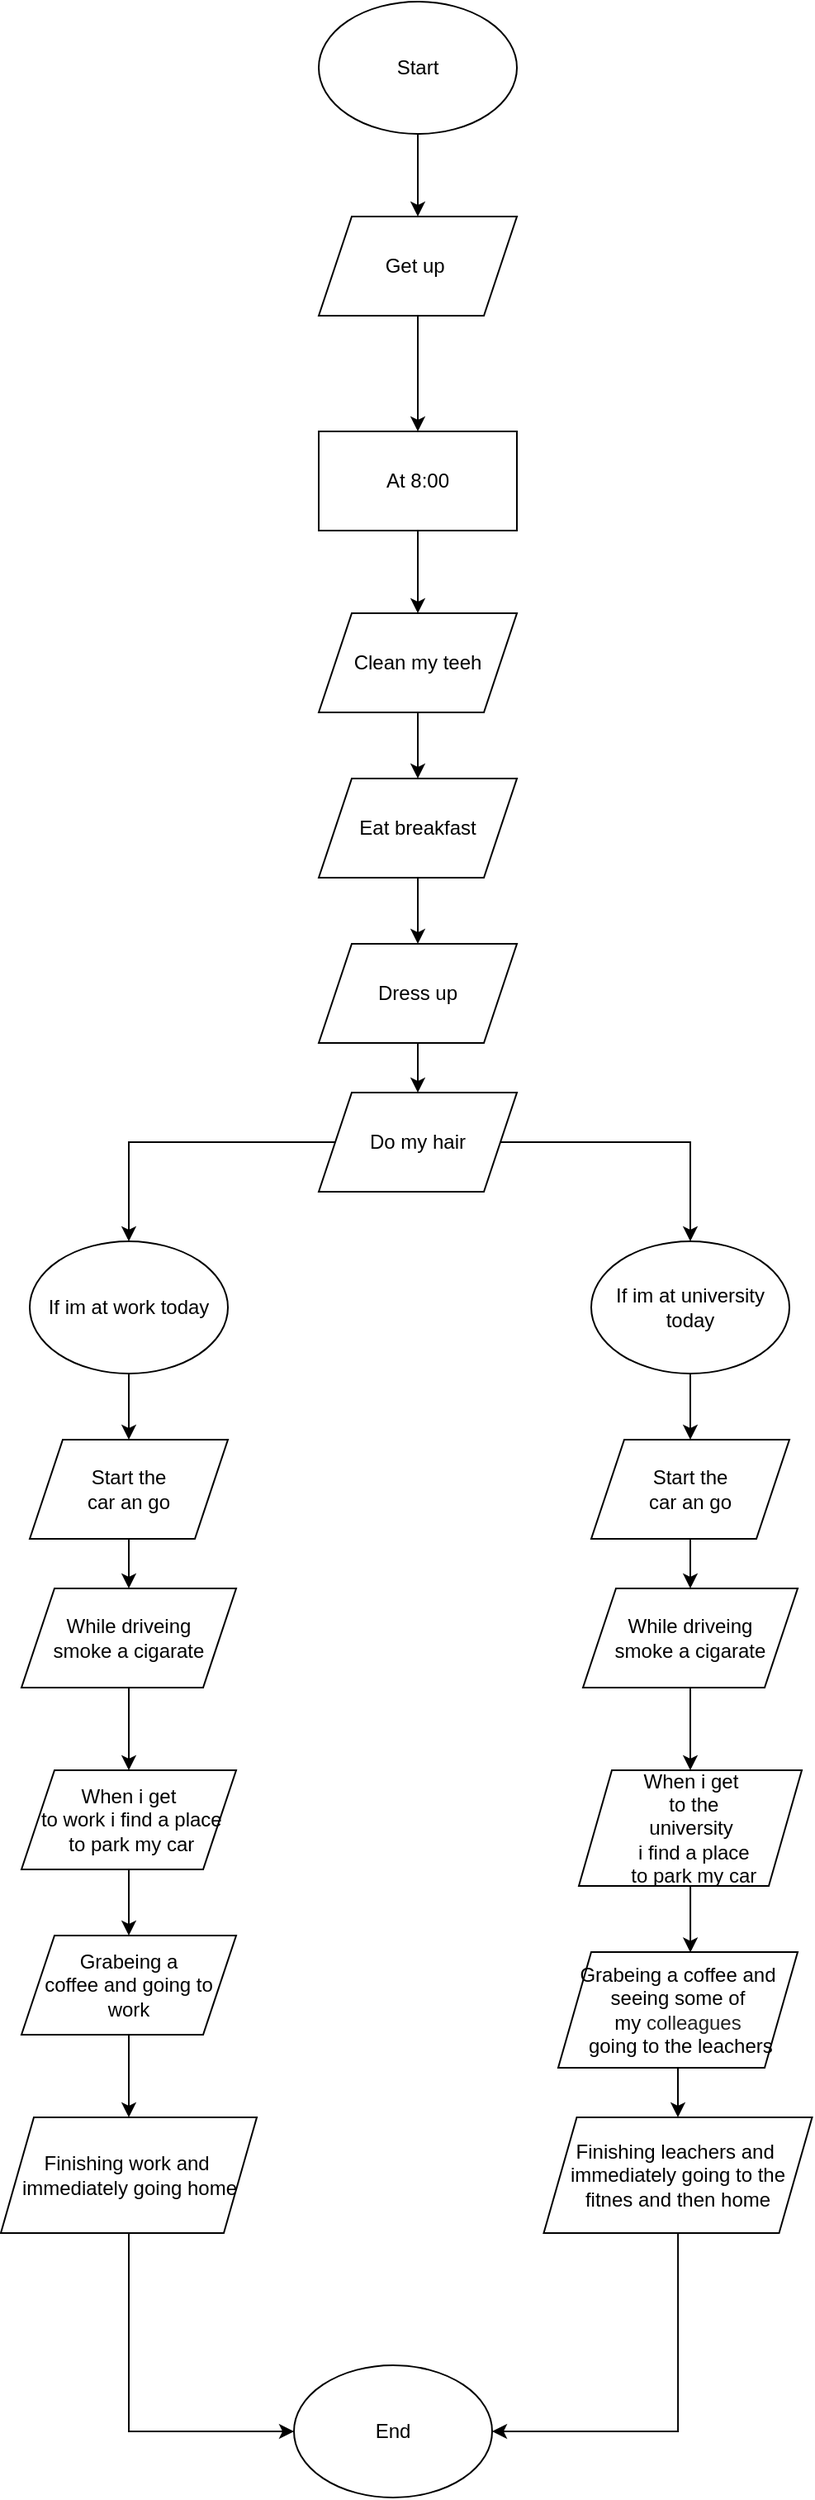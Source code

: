 <mxfile version="20.0.1" type="github">
  <diagram id="hTRZBWSOlEydxY12FxfL" name="Page-1">
    <mxGraphModel dx="1038" dy="579" grid="1" gridSize="10" guides="1" tooltips="1" connect="1" arrows="1" fold="1" page="1" pageScale="1" pageWidth="850" pageHeight="1100" math="0" shadow="0">
      <root>
        <mxCell id="0" />
        <mxCell id="1" parent="0" />
        <mxCell id="4GTp6TiBEeWaYLH934CF-1" value="Start" style="ellipse;whiteSpace=wrap;html=1;" vertex="1" parent="1">
          <mxGeometry x="365" y="30" width="120" height="80" as="geometry" />
        </mxCell>
        <mxCell id="4GTp6TiBEeWaYLH934CF-3" style="edgeStyle=orthogonalEdgeStyle;rounded=0;orthogonalLoop=1;jettySize=auto;html=1;exitX=0.5;exitY=1;exitDx=0;exitDy=0;entryX=0.5;entryY=0;entryDx=0;entryDy=0;" edge="1" parent="1" source="4GTp6TiBEeWaYLH934CF-1" target="4GTp6TiBEeWaYLH934CF-2">
          <mxGeometry relative="1" as="geometry">
            <mxPoint x="425" y="120" as="sourcePoint" />
            <mxPoint x="470" y="150" as="targetPoint" />
          </mxGeometry>
        </mxCell>
        <mxCell id="4GTp6TiBEeWaYLH934CF-5" style="edgeStyle=orthogonalEdgeStyle;rounded=0;orthogonalLoop=1;jettySize=auto;html=1;entryX=0.5;entryY=0;entryDx=0;entryDy=0;" edge="1" parent="1" source="4GTp6TiBEeWaYLH934CF-2" target="4GTp6TiBEeWaYLH934CF-4">
          <mxGeometry relative="1" as="geometry" />
        </mxCell>
        <mxCell id="4GTp6TiBEeWaYLH934CF-2" value="Get up&amp;nbsp;" style="shape=parallelogram;perimeter=parallelogramPerimeter;whiteSpace=wrap;html=1;fixedSize=1;" vertex="1" parent="1">
          <mxGeometry x="365" y="160" width="120" height="60" as="geometry" />
        </mxCell>
        <mxCell id="4GTp6TiBEeWaYLH934CF-7" style="edgeStyle=orthogonalEdgeStyle;rounded=0;orthogonalLoop=1;jettySize=auto;html=1;" edge="1" parent="1" source="4GTp6TiBEeWaYLH934CF-4" target="4GTp6TiBEeWaYLH934CF-6">
          <mxGeometry relative="1" as="geometry" />
        </mxCell>
        <mxCell id="4GTp6TiBEeWaYLH934CF-4" value="At 8:00" style="rounded=0;whiteSpace=wrap;html=1;" vertex="1" parent="1">
          <mxGeometry x="365" y="290" width="120" height="60" as="geometry" />
        </mxCell>
        <mxCell id="4GTp6TiBEeWaYLH934CF-9" style="edgeStyle=orthogonalEdgeStyle;rounded=0;orthogonalLoop=1;jettySize=auto;html=1;exitX=0.5;exitY=1;exitDx=0;exitDy=0;entryX=0.5;entryY=0;entryDx=0;entryDy=0;" edge="1" parent="1" source="4GTp6TiBEeWaYLH934CF-6" target="4GTp6TiBEeWaYLH934CF-8">
          <mxGeometry relative="1" as="geometry" />
        </mxCell>
        <mxCell id="4GTp6TiBEeWaYLH934CF-6" value="Clean my teeh" style="shape=parallelogram;perimeter=parallelogramPerimeter;whiteSpace=wrap;html=1;fixedSize=1;" vertex="1" parent="1">
          <mxGeometry x="365" y="400" width="120" height="60" as="geometry" />
        </mxCell>
        <mxCell id="4GTp6TiBEeWaYLH934CF-11" style="edgeStyle=orthogonalEdgeStyle;rounded=0;orthogonalLoop=1;jettySize=auto;html=1;exitX=0.5;exitY=1;exitDx=0;exitDy=0;entryX=0.5;entryY=0;entryDx=0;entryDy=0;" edge="1" parent="1" source="4GTp6TiBEeWaYLH934CF-8" target="4GTp6TiBEeWaYLH934CF-10">
          <mxGeometry relative="1" as="geometry" />
        </mxCell>
        <mxCell id="4GTp6TiBEeWaYLH934CF-8" value="Eat breakfast" style="shape=parallelogram;perimeter=parallelogramPerimeter;whiteSpace=wrap;html=1;fixedSize=1;" vertex="1" parent="1">
          <mxGeometry x="365" y="500" width="120" height="60" as="geometry" />
        </mxCell>
        <mxCell id="4GTp6TiBEeWaYLH934CF-13" style="edgeStyle=orthogonalEdgeStyle;rounded=0;orthogonalLoop=1;jettySize=auto;html=1;entryX=0.5;entryY=0;entryDx=0;entryDy=0;" edge="1" parent="1" source="4GTp6TiBEeWaYLH934CF-10" target="4GTp6TiBEeWaYLH934CF-12">
          <mxGeometry relative="1" as="geometry" />
        </mxCell>
        <mxCell id="4GTp6TiBEeWaYLH934CF-10" value="Dress up" style="shape=parallelogram;perimeter=parallelogramPerimeter;whiteSpace=wrap;html=1;fixedSize=1;" vertex="1" parent="1">
          <mxGeometry x="365" y="600" width="120" height="60" as="geometry" />
        </mxCell>
        <mxCell id="4GTp6TiBEeWaYLH934CF-16" style="edgeStyle=orthogonalEdgeStyle;rounded=0;orthogonalLoop=1;jettySize=auto;html=1;entryX=0.5;entryY=0;entryDx=0;entryDy=0;" edge="1" parent="1" source="4GTp6TiBEeWaYLH934CF-12" target="4GTp6TiBEeWaYLH934CF-14">
          <mxGeometry relative="1" as="geometry" />
        </mxCell>
        <mxCell id="4GTp6TiBEeWaYLH934CF-17" style="edgeStyle=orthogonalEdgeStyle;rounded=0;orthogonalLoop=1;jettySize=auto;html=1;exitX=1;exitY=0.5;exitDx=0;exitDy=0;entryX=0.5;entryY=0;entryDx=0;entryDy=0;" edge="1" parent="1" source="4GTp6TiBEeWaYLH934CF-12" target="4GTp6TiBEeWaYLH934CF-15">
          <mxGeometry relative="1" as="geometry" />
        </mxCell>
        <mxCell id="4GTp6TiBEeWaYLH934CF-12" value="Do my hair" style="shape=parallelogram;perimeter=parallelogramPerimeter;whiteSpace=wrap;html=1;fixedSize=1;" vertex="1" parent="1">
          <mxGeometry x="365" y="690" width="120" height="60" as="geometry" />
        </mxCell>
        <mxCell id="4GTp6TiBEeWaYLH934CF-21" style="edgeStyle=orthogonalEdgeStyle;rounded=0;orthogonalLoop=1;jettySize=auto;html=1;exitX=0.5;exitY=1;exitDx=0;exitDy=0;entryX=0.5;entryY=0;entryDx=0;entryDy=0;" edge="1" parent="1" source="4GTp6TiBEeWaYLH934CF-14" target="4GTp6TiBEeWaYLH934CF-18">
          <mxGeometry relative="1" as="geometry" />
        </mxCell>
        <mxCell id="4GTp6TiBEeWaYLH934CF-14" value="If im at work today" style="ellipse;whiteSpace=wrap;html=1;" vertex="1" parent="1">
          <mxGeometry x="190" y="780" width="120" height="80" as="geometry" />
        </mxCell>
        <mxCell id="4GTp6TiBEeWaYLH934CF-22" style="edgeStyle=orthogonalEdgeStyle;rounded=0;orthogonalLoop=1;jettySize=auto;html=1;exitX=0.5;exitY=1;exitDx=0;exitDy=0;entryX=0.5;entryY=0;entryDx=0;entryDy=0;" edge="1" parent="1" source="4GTp6TiBEeWaYLH934CF-15" target="4GTp6TiBEeWaYLH934CF-20">
          <mxGeometry relative="1" as="geometry" />
        </mxCell>
        <mxCell id="4GTp6TiBEeWaYLH934CF-15" value="If im at university today" style="ellipse;whiteSpace=wrap;html=1;" vertex="1" parent="1">
          <mxGeometry x="530" y="780" width="120" height="80" as="geometry" />
        </mxCell>
        <mxCell id="4GTp6TiBEeWaYLH934CF-24" style="edgeStyle=orthogonalEdgeStyle;rounded=0;orthogonalLoop=1;jettySize=auto;html=1;entryX=0.5;entryY=0;entryDx=0;entryDy=0;" edge="1" parent="1" source="4GTp6TiBEeWaYLH934CF-18" target="4GTp6TiBEeWaYLH934CF-23">
          <mxGeometry relative="1" as="geometry" />
        </mxCell>
        <mxCell id="4GTp6TiBEeWaYLH934CF-18" value="Start the &lt;br&gt;car an go" style="shape=parallelogram;perimeter=parallelogramPerimeter;whiteSpace=wrap;html=1;fixedSize=1;" vertex="1" parent="1">
          <mxGeometry x="190" y="900" width="120" height="60" as="geometry" />
        </mxCell>
        <mxCell id="4GTp6TiBEeWaYLH934CF-26" style="edgeStyle=orthogonalEdgeStyle;rounded=0;orthogonalLoop=1;jettySize=auto;html=1;entryX=0.5;entryY=0;entryDx=0;entryDy=0;" edge="1" parent="1" source="4GTp6TiBEeWaYLH934CF-20" target="4GTp6TiBEeWaYLH934CF-25">
          <mxGeometry relative="1" as="geometry" />
        </mxCell>
        <mxCell id="4GTp6TiBEeWaYLH934CF-20" value="Start the &lt;br&gt;car an go" style="shape=parallelogram;perimeter=parallelogramPerimeter;whiteSpace=wrap;html=1;fixedSize=1;" vertex="1" parent="1">
          <mxGeometry x="530" y="900" width="120" height="60" as="geometry" />
        </mxCell>
        <mxCell id="4GTp6TiBEeWaYLH934CF-28" style="edgeStyle=orthogonalEdgeStyle;rounded=0;orthogonalLoop=1;jettySize=auto;html=1;exitX=0.5;exitY=1;exitDx=0;exitDy=0;entryX=0.5;entryY=0;entryDx=0;entryDy=0;" edge="1" parent="1" source="4GTp6TiBEeWaYLH934CF-23" target="4GTp6TiBEeWaYLH934CF-27">
          <mxGeometry relative="1" as="geometry" />
        </mxCell>
        <mxCell id="4GTp6TiBEeWaYLH934CF-23" value="While driveing &lt;br&gt;smoke a cigarate" style="shape=parallelogram;perimeter=parallelogramPerimeter;whiteSpace=wrap;html=1;fixedSize=1;" vertex="1" parent="1">
          <mxGeometry x="185" y="990" width="130" height="60" as="geometry" />
        </mxCell>
        <mxCell id="4GTp6TiBEeWaYLH934CF-30" style="edgeStyle=orthogonalEdgeStyle;rounded=0;orthogonalLoop=1;jettySize=auto;html=1;exitX=0.5;exitY=1;exitDx=0;exitDy=0;entryX=0.5;entryY=0;entryDx=0;entryDy=0;" edge="1" parent="1" source="4GTp6TiBEeWaYLH934CF-25" target="4GTp6TiBEeWaYLH934CF-29">
          <mxGeometry relative="1" as="geometry" />
        </mxCell>
        <mxCell id="4GTp6TiBEeWaYLH934CF-25" value="While driveing &lt;br&gt;smoke a cigarate" style="shape=parallelogram;perimeter=parallelogramPerimeter;whiteSpace=wrap;html=1;fixedSize=1;" vertex="1" parent="1">
          <mxGeometry x="525" y="990" width="130" height="60" as="geometry" />
        </mxCell>
        <mxCell id="4GTp6TiBEeWaYLH934CF-32" style="edgeStyle=orthogonalEdgeStyle;rounded=0;orthogonalLoop=1;jettySize=auto;html=1;entryX=0.5;entryY=0;entryDx=0;entryDy=0;" edge="1" parent="1" source="4GTp6TiBEeWaYLH934CF-27" target="4GTp6TiBEeWaYLH934CF-31">
          <mxGeometry relative="1" as="geometry" />
        </mxCell>
        <mxCell id="4GTp6TiBEeWaYLH934CF-27" value="When i get&lt;br&gt;&amp;nbsp;to work i find a place&lt;br&gt;&amp;nbsp;to park my car" style="shape=parallelogram;perimeter=parallelogramPerimeter;whiteSpace=wrap;html=1;fixedSize=1;" vertex="1" parent="1">
          <mxGeometry x="185" y="1100" width="130" height="60" as="geometry" />
        </mxCell>
        <mxCell id="4GTp6TiBEeWaYLH934CF-34" style="edgeStyle=orthogonalEdgeStyle;rounded=0;orthogonalLoop=1;jettySize=auto;html=1;entryX=0.552;entryY=0.003;entryDx=0;entryDy=0;entryPerimeter=0;fontFamily=Helvetica;fontSize=12;" edge="1" parent="1" source="4GTp6TiBEeWaYLH934CF-29" target="4GTp6TiBEeWaYLH934CF-33">
          <mxGeometry relative="1" as="geometry" />
        </mxCell>
        <mxCell id="4GTp6TiBEeWaYLH934CF-29" value="When i get&lt;br&gt;&amp;nbsp;to the &lt;br&gt;university&lt;br&gt;&amp;nbsp;i find a place&lt;br&gt;&amp;nbsp;to park my car" style="shape=parallelogram;perimeter=parallelogramPerimeter;whiteSpace=wrap;html=1;fixedSize=1;" vertex="1" parent="1">
          <mxGeometry x="522.5" y="1100" width="135" height="70" as="geometry" />
        </mxCell>
        <mxCell id="4GTp6TiBEeWaYLH934CF-36" style="edgeStyle=orthogonalEdgeStyle;rounded=0;orthogonalLoop=1;jettySize=auto;html=1;exitX=0.5;exitY=1;exitDx=0;exitDy=0;fontFamily=Helvetica;fontSize=12;" edge="1" parent="1" source="4GTp6TiBEeWaYLH934CF-31" target="4GTp6TiBEeWaYLH934CF-35">
          <mxGeometry relative="1" as="geometry" />
        </mxCell>
        <mxCell id="4GTp6TiBEeWaYLH934CF-31" value="Grabeing a &lt;br&gt;coffee and going to work" style="shape=parallelogram;perimeter=parallelogramPerimeter;whiteSpace=wrap;html=1;fixedSize=1;" vertex="1" parent="1">
          <mxGeometry x="185" y="1200" width="130" height="60" as="geometry" />
        </mxCell>
        <mxCell id="4GTp6TiBEeWaYLH934CF-38" style="edgeStyle=orthogonalEdgeStyle;rounded=0;orthogonalLoop=1;jettySize=auto;html=1;entryX=0.5;entryY=0;entryDx=0;entryDy=0;fontFamily=Helvetica;fontSize=12;" edge="1" parent="1" source="4GTp6TiBEeWaYLH934CF-33" target="4GTp6TiBEeWaYLH934CF-37">
          <mxGeometry relative="1" as="geometry" />
        </mxCell>
        <mxCell id="4GTp6TiBEeWaYLH934CF-33" value="Grabeing a coffee and seeing some of my&amp;nbsp;&lt;span style=&quot;color: rgba(0, 0, 0, 0.87); text-align: left; background-color: rgb(255, 255, 255);&quot;&gt;&lt;font style=&quot;font-size: 12px;&quot;&gt;colleagues&lt;/font&gt;&lt;/span&gt;&lt;br&gt;&amp;nbsp;going to the leachers" style="shape=parallelogram;perimeter=parallelogramPerimeter;whiteSpace=wrap;html=1;fixedSize=1;" vertex="1" parent="1">
          <mxGeometry x="510" y="1210" width="145" height="70" as="geometry" />
        </mxCell>
        <mxCell id="4GTp6TiBEeWaYLH934CF-40" style="edgeStyle=orthogonalEdgeStyle;rounded=0;orthogonalLoop=1;jettySize=auto;html=1;entryX=0;entryY=0.5;entryDx=0;entryDy=0;fontFamily=Helvetica;fontSize=12;" edge="1" parent="1" source="4GTp6TiBEeWaYLH934CF-35" target="4GTp6TiBEeWaYLH934CF-39">
          <mxGeometry relative="1" as="geometry">
            <Array as="points">
              <mxPoint x="250" y="1500" />
            </Array>
          </mxGeometry>
        </mxCell>
        <mxCell id="4GTp6TiBEeWaYLH934CF-35" value="Finishing work and&amp;nbsp;&lt;br&gt;immediately going home" style="shape=parallelogram;perimeter=parallelogramPerimeter;whiteSpace=wrap;html=1;fixedSize=1;" vertex="1" parent="1">
          <mxGeometry x="172.5" y="1310" width="155" height="70" as="geometry" />
        </mxCell>
        <mxCell id="4GTp6TiBEeWaYLH934CF-41" style="edgeStyle=orthogonalEdgeStyle;rounded=0;orthogonalLoop=1;jettySize=auto;html=1;entryX=1;entryY=0.5;entryDx=0;entryDy=0;fontFamily=Helvetica;fontSize=12;" edge="1" parent="1" source="4GTp6TiBEeWaYLH934CF-37" target="4GTp6TiBEeWaYLH934CF-39">
          <mxGeometry relative="1" as="geometry">
            <Array as="points">
              <mxPoint x="583" y="1500" />
            </Array>
          </mxGeometry>
        </mxCell>
        <mxCell id="4GTp6TiBEeWaYLH934CF-37" value="Finishing leachers and&amp;nbsp;&lt;br&gt;immediately going to the fitnes and then home" style="shape=parallelogram;perimeter=parallelogramPerimeter;whiteSpace=wrap;html=1;fixedSize=1;" vertex="1" parent="1">
          <mxGeometry x="501.25" y="1310" width="162.5" height="70" as="geometry" />
        </mxCell>
        <mxCell id="4GTp6TiBEeWaYLH934CF-39" value="End" style="ellipse;whiteSpace=wrap;html=1;" vertex="1" parent="1">
          <mxGeometry x="350" y="1460" width="120" height="80" as="geometry" />
        </mxCell>
      </root>
    </mxGraphModel>
  </diagram>
</mxfile>
